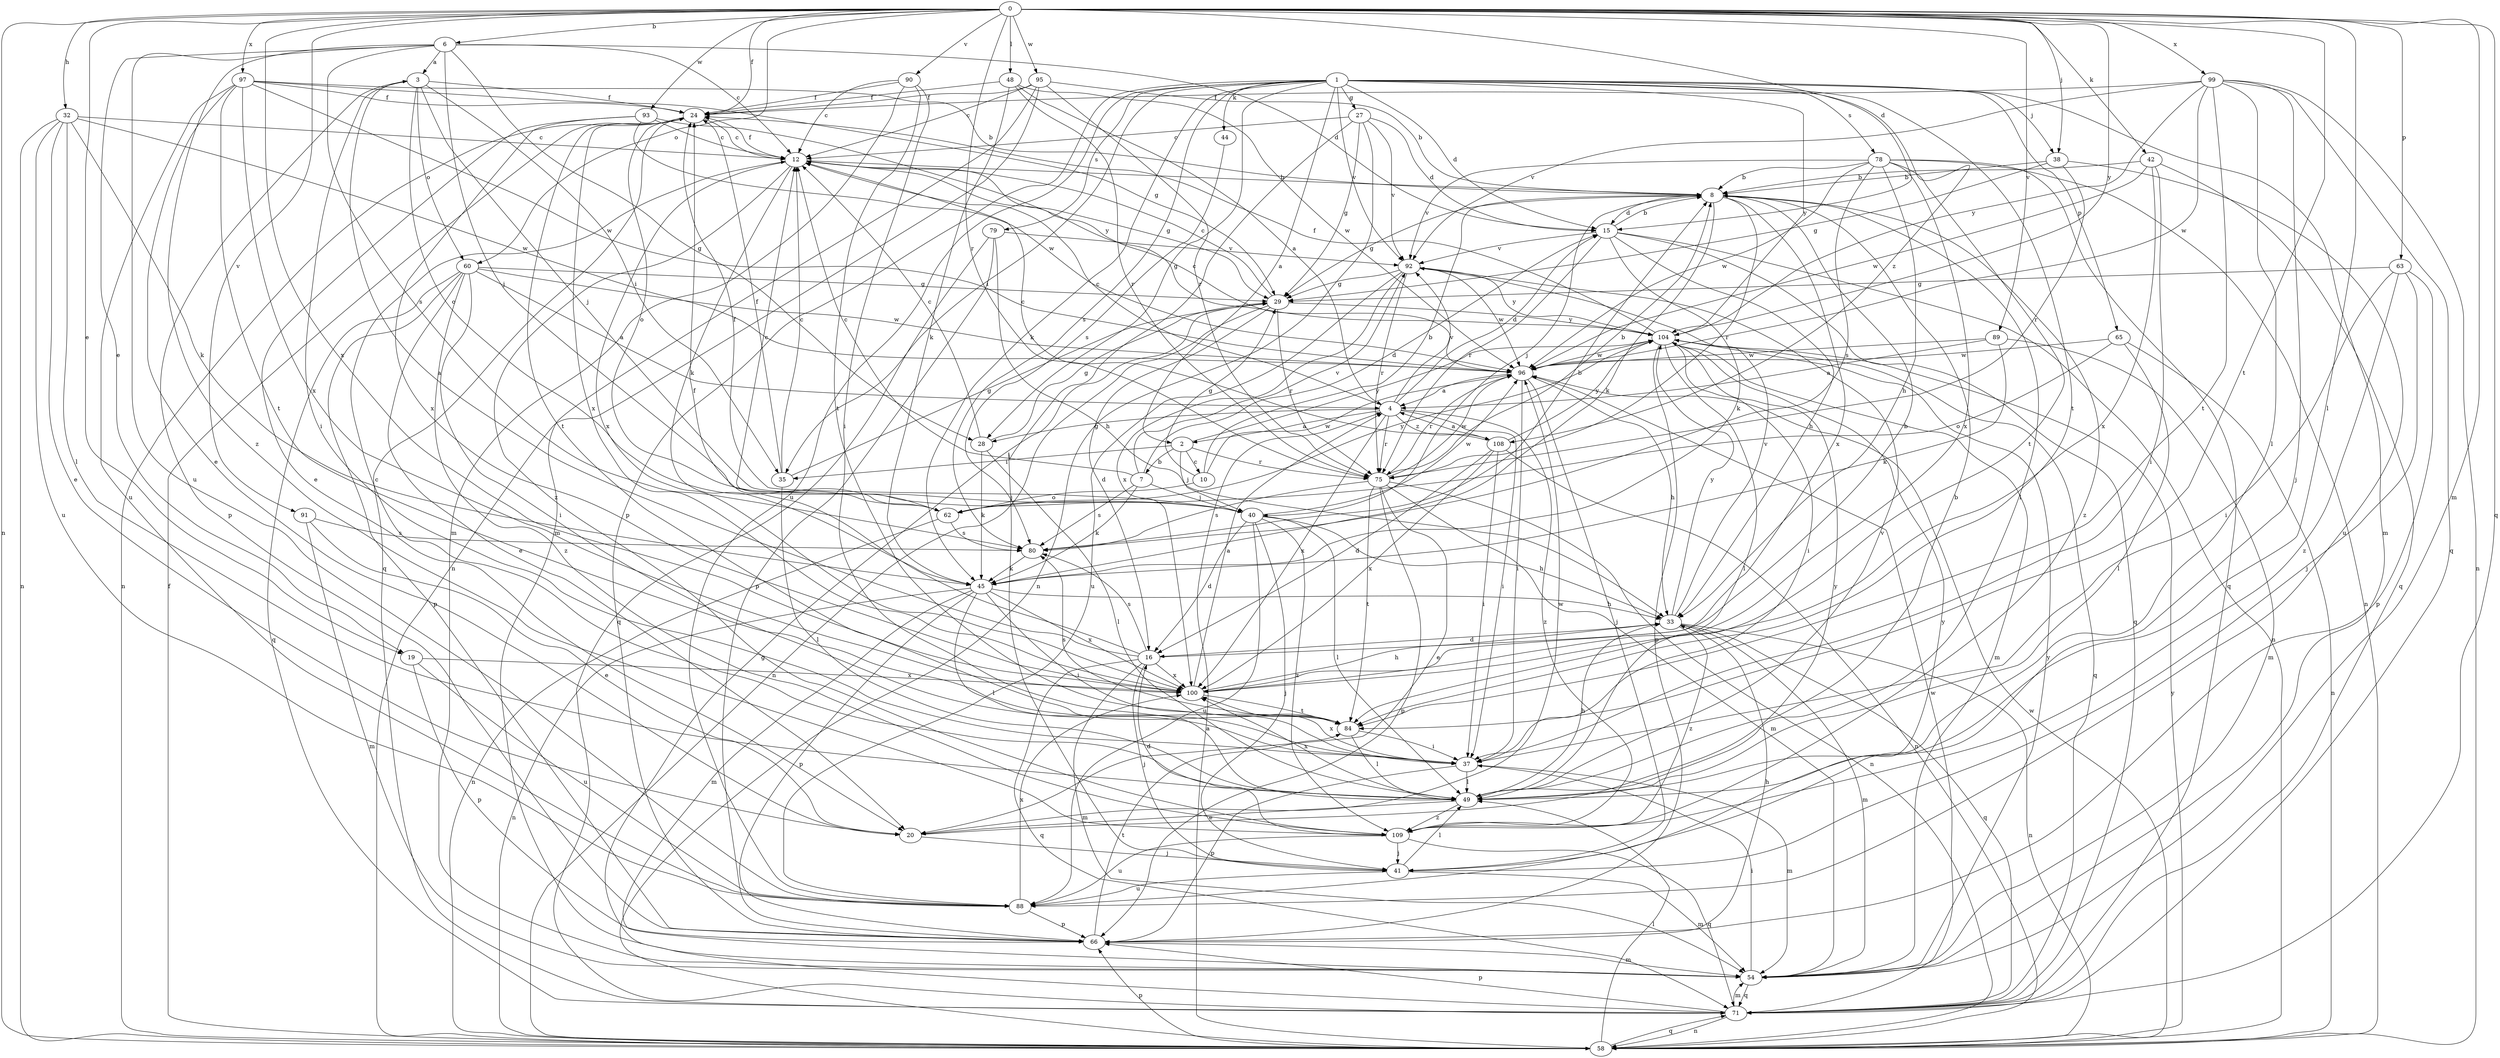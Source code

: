strict digraph  {
0;
1;
2;
3;
4;
6;
7;
8;
10;
12;
15;
16;
19;
20;
24;
27;
28;
29;
32;
33;
35;
37;
38;
40;
41;
42;
44;
45;
48;
49;
54;
58;
60;
62;
63;
65;
66;
71;
75;
78;
79;
80;
84;
88;
89;
90;
91;
92;
93;
95;
96;
97;
99;
100;
104;
108;
109;
0 -> 6  [label=b];
0 -> 15  [label=d];
0 -> 19  [label=e];
0 -> 24  [label=f];
0 -> 32  [label=h];
0 -> 38  [label=j];
0 -> 42  [label=k];
0 -> 48  [label=l];
0 -> 49  [label=l];
0 -> 54  [label=m];
0 -> 58  [label=n];
0 -> 60  [label=o];
0 -> 63  [label=p];
0 -> 71  [label=q];
0 -> 75  [label=r];
0 -> 84  [label=t];
0 -> 89  [label=v];
0 -> 90  [label=v];
0 -> 91  [label=v];
0 -> 93  [label=w];
0 -> 95  [label=w];
0 -> 97  [label=x];
0 -> 99  [label=x];
0 -> 100  [label=x];
0 -> 104  [label=y];
1 -> 2  [label=a];
1 -> 15  [label=d];
1 -> 27  [label=g];
1 -> 28  [label=g];
1 -> 35  [label=i];
1 -> 38  [label=j];
1 -> 44  [label=k];
1 -> 45  [label=k];
1 -> 54  [label=m];
1 -> 65  [label=p];
1 -> 66  [label=p];
1 -> 78  [label=s];
1 -> 79  [label=s];
1 -> 80  [label=s];
1 -> 84  [label=t];
1 -> 88  [label=u];
1 -> 92  [label=v];
1 -> 104  [label=y];
1 -> 108  [label=z];
2 -> 7  [label=b];
2 -> 10  [label=c];
2 -> 35  [label=i];
2 -> 40  [label=j];
2 -> 75  [label=r];
2 -> 104  [label=y];
3 -> 24  [label=f];
3 -> 35  [label=i];
3 -> 37  [label=i];
3 -> 40  [label=j];
3 -> 60  [label=o];
3 -> 62  [label=o];
3 -> 66  [label=p];
4 -> 2  [label=a];
4 -> 12  [label=c];
4 -> 15  [label=d];
4 -> 28  [label=g];
4 -> 37  [label=i];
4 -> 75  [label=r];
4 -> 92  [label=v];
4 -> 100  [label=x];
4 -> 108  [label=z];
4 -> 109  [label=z];
6 -> 3  [label=a];
6 -> 12  [label=c];
6 -> 15  [label=d];
6 -> 19  [label=e];
6 -> 28  [label=g];
6 -> 40  [label=j];
6 -> 80  [label=s];
6 -> 88  [label=u];
6 -> 109  [label=z];
7 -> 12  [label=c];
7 -> 15  [label=d];
7 -> 40  [label=j];
7 -> 45  [label=k];
7 -> 80  [label=s];
7 -> 92  [label=v];
8 -> 15  [label=d];
8 -> 29  [label=g];
8 -> 40  [label=j];
8 -> 45  [label=k];
8 -> 49  [label=l];
8 -> 75  [label=r];
8 -> 100  [label=x];
8 -> 109  [label=z];
10 -> 8  [label=b];
10 -> 29  [label=g];
10 -> 62  [label=o];
10 -> 96  [label=w];
12 -> 8  [label=b];
12 -> 24  [label=f];
12 -> 29  [label=g];
12 -> 45  [label=k];
12 -> 100  [label=x];
12 -> 109  [label=z];
15 -> 8  [label=b];
15 -> 33  [label=h];
15 -> 45  [label=k];
15 -> 58  [label=n];
15 -> 71  [label=q];
15 -> 75  [label=r];
15 -> 92  [label=v];
16 -> 3  [label=a];
16 -> 8  [label=b];
16 -> 24  [label=f];
16 -> 41  [label=j];
16 -> 54  [label=m];
16 -> 71  [label=q];
16 -> 80  [label=s];
16 -> 100  [label=x];
19 -> 66  [label=p];
19 -> 88  [label=u];
19 -> 100  [label=x];
20 -> 41  [label=j];
20 -> 96  [label=w];
20 -> 104  [label=y];
24 -> 12  [label=c];
24 -> 58  [label=n];
24 -> 62  [label=o];
24 -> 71  [label=q];
24 -> 84  [label=t];
24 -> 100  [label=x];
27 -> 12  [label=c];
27 -> 15  [label=d];
27 -> 29  [label=g];
27 -> 41  [label=j];
27 -> 58  [label=n];
27 -> 92  [label=v];
28 -> 12  [label=c];
28 -> 29  [label=g];
28 -> 45  [label=k];
28 -> 49  [label=l];
29 -> 12  [label=c];
29 -> 16  [label=d];
29 -> 58  [label=n];
29 -> 75  [label=r];
29 -> 104  [label=y];
32 -> 12  [label=c];
32 -> 20  [label=e];
32 -> 45  [label=k];
32 -> 49  [label=l];
32 -> 58  [label=n];
32 -> 88  [label=u];
32 -> 96  [label=w];
33 -> 16  [label=d];
33 -> 54  [label=m];
33 -> 58  [label=n];
33 -> 71  [label=q];
33 -> 92  [label=v];
33 -> 104  [label=y];
33 -> 109  [label=z];
35 -> 12  [label=c];
35 -> 24  [label=f];
35 -> 29  [label=g];
35 -> 49  [label=l];
37 -> 49  [label=l];
37 -> 54  [label=m];
37 -> 66  [label=p];
37 -> 100  [label=x];
38 -> 8  [label=b];
38 -> 29  [label=g];
38 -> 75  [label=r];
38 -> 88  [label=u];
40 -> 16  [label=d];
40 -> 24  [label=f];
40 -> 33  [label=h];
40 -> 41  [label=j];
40 -> 49  [label=l];
40 -> 88  [label=u];
40 -> 96  [label=w];
40 -> 109  [label=z];
41 -> 49  [label=l];
41 -> 54  [label=m];
41 -> 88  [label=u];
42 -> 8  [label=b];
42 -> 37  [label=i];
42 -> 71  [label=q];
42 -> 96  [label=w];
42 -> 100  [label=x];
44 -> 80  [label=s];
45 -> 33  [label=h];
45 -> 37  [label=i];
45 -> 49  [label=l];
45 -> 54  [label=m];
45 -> 58  [label=n];
45 -> 66  [label=p];
45 -> 100  [label=x];
48 -> 4  [label=a];
48 -> 24  [label=f];
48 -> 45  [label=k];
48 -> 75  [label=r];
48 -> 96  [label=w];
49 -> 8  [label=b];
49 -> 12  [label=c];
49 -> 20  [label=e];
49 -> 33  [label=h];
49 -> 92  [label=v];
49 -> 100  [label=x];
49 -> 109  [label=z];
54 -> 37  [label=i];
54 -> 71  [label=q];
54 -> 104  [label=y];
58 -> 4  [label=a];
58 -> 24  [label=f];
58 -> 49  [label=l];
58 -> 66  [label=p];
58 -> 71  [label=q];
58 -> 96  [label=w];
58 -> 104  [label=y];
60 -> 4  [label=a];
60 -> 20  [label=e];
60 -> 29  [label=g];
60 -> 37  [label=i];
60 -> 66  [label=p];
60 -> 71  [label=q];
60 -> 96  [label=w];
60 -> 109  [label=z];
62 -> 12  [label=c];
62 -> 58  [label=n];
62 -> 80  [label=s];
62 -> 104  [label=y];
63 -> 29  [label=g];
63 -> 37  [label=i];
63 -> 41  [label=j];
63 -> 66  [label=p];
63 -> 109  [label=z];
65 -> 49  [label=l];
65 -> 58  [label=n];
65 -> 62  [label=o];
65 -> 96  [label=w];
66 -> 33  [label=h];
66 -> 54  [label=m];
66 -> 84  [label=t];
71 -> 29  [label=g];
71 -> 54  [label=m];
71 -> 58  [label=n];
71 -> 66  [label=p];
71 -> 96  [label=w];
75 -> 8  [label=b];
75 -> 20  [label=e];
75 -> 54  [label=m];
75 -> 58  [label=n];
75 -> 66  [label=p];
75 -> 80  [label=s];
75 -> 84  [label=t];
75 -> 96  [label=w];
78 -> 8  [label=b];
78 -> 33  [label=h];
78 -> 58  [label=n];
78 -> 71  [label=q];
78 -> 80  [label=s];
78 -> 84  [label=t];
78 -> 92  [label=v];
78 -> 96  [label=w];
78 -> 100  [label=x];
79 -> 33  [label=h];
79 -> 66  [label=p];
79 -> 71  [label=q];
79 -> 92  [label=v];
80 -> 8  [label=b];
80 -> 45  [label=k];
84 -> 37  [label=i];
84 -> 49  [label=l];
84 -> 80  [label=s];
88 -> 66  [label=p];
88 -> 100  [label=x];
88 -> 104  [label=y];
89 -> 4  [label=a];
89 -> 45  [label=k];
89 -> 54  [label=m];
89 -> 96  [label=w];
90 -> 12  [label=c];
90 -> 24  [label=f];
90 -> 37  [label=i];
90 -> 54  [label=m];
90 -> 84  [label=t];
91 -> 20  [label=e];
91 -> 54  [label=m];
91 -> 80  [label=s];
92 -> 29  [label=g];
92 -> 75  [label=r];
92 -> 88  [label=u];
92 -> 96  [label=w];
92 -> 100  [label=x];
92 -> 104  [label=y];
93 -> 12  [label=c];
93 -> 20  [label=e];
93 -> 96  [label=w];
93 -> 100  [label=x];
93 -> 104  [label=y];
95 -> 8  [label=b];
95 -> 12  [label=c];
95 -> 24  [label=f];
95 -> 54  [label=m];
95 -> 58  [label=n];
95 -> 75  [label=r];
96 -> 4  [label=a];
96 -> 12  [label=c];
96 -> 33  [label=h];
96 -> 37  [label=i];
96 -> 41  [label=j];
96 -> 75  [label=r];
97 -> 8  [label=b];
97 -> 20  [label=e];
97 -> 24  [label=f];
97 -> 29  [label=g];
97 -> 84  [label=t];
97 -> 88  [label=u];
97 -> 96  [label=w];
97 -> 100  [label=x];
99 -> 24  [label=f];
99 -> 41  [label=j];
99 -> 49  [label=l];
99 -> 58  [label=n];
99 -> 71  [label=q];
99 -> 84  [label=t];
99 -> 92  [label=v];
99 -> 96  [label=w];
99 -> 104  [label=y];
100 -> 4  [label=a];
100 -> 33  [label=h];
100 -> 84  [label=t];
104 -> 24  [label=f];
104 -> 37  [label=i];
104 -> 49  [label=l];
104 -> 54  [label=m];
104 -> 66  [label=p];
104 -> 71  [label=q];
104 -> 96  [label=w];
108 -> 4  [label=a];
108 -> 12  [label=c];
108 -> 16  [label=d];
108 -> 37  [label=i];
108 -> 58  [label=n];
108 -> 100  [label=x];
108 -> 104  [label=y];
109 -> 16  [label=d];
109 -> 41  [label=j];
109 -> 71  [label=q];
109 -> 88  [label=u];
}
